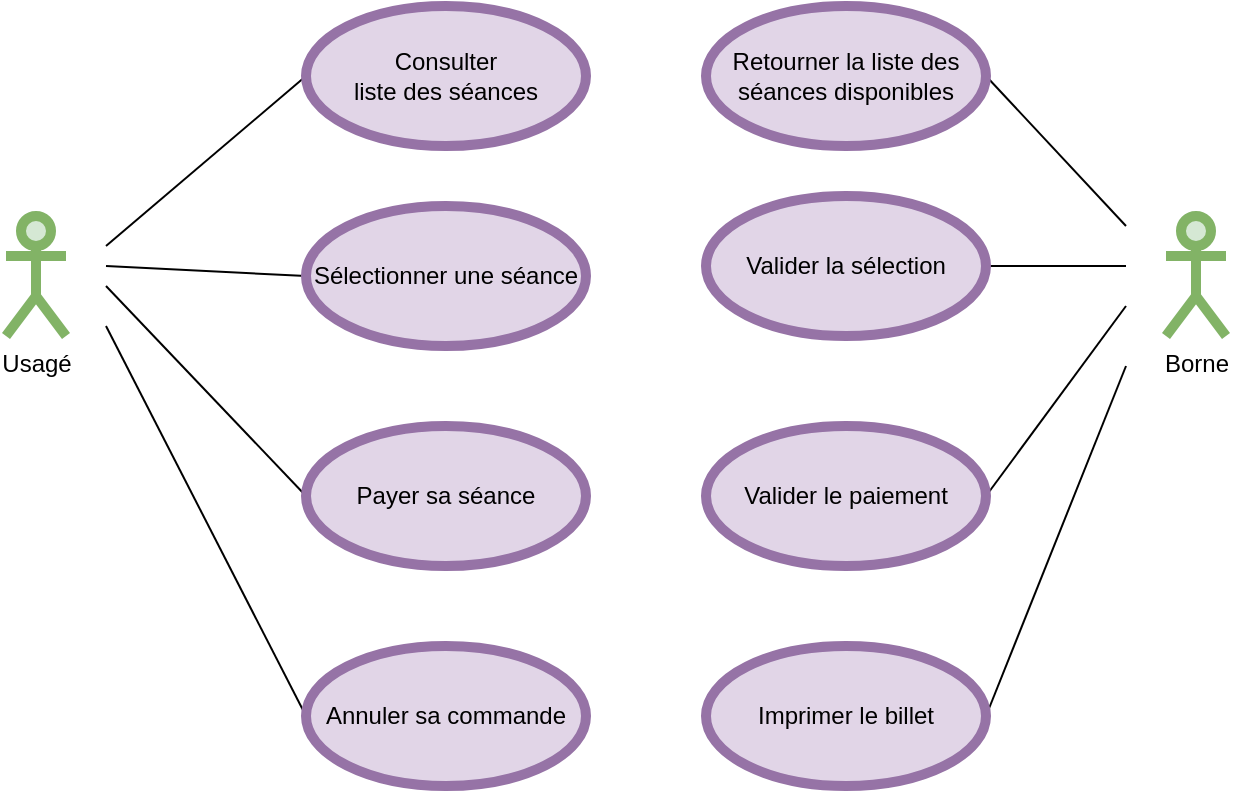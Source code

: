<mxfile version="18.1.3" type="device" pages="3"><diagram id="qSWcqeyX1PY0JCkVZZES" name="Domain"><mxGraphModel dx="1038" dy="579" grid="1" gridSize="10" guides="1" tooltips="1" connect="1" arrows="1" fold="1" page="1" pageScale="1" pageWidth="827" pageHeight="1169" math="0" shadow="0"><root><mxCell id="0"/><mxCell id="1" parent="0"/><mxCell id="cAbYgp_S6bJzklu1fC_D-1" value="Usagé" style="shape=umlActor;verticalLabelPosition=bottom;verticalAlign=top;html=1;fillColor=#d5e8d4;strokeColor=#82b366;strokeWidth=5;" parent="1" vertex="1"><mxGeometry x="140" y="245" width="30" height="60" as="geometry"/></mxCell><mxCell id="1ZliL8_NM9iQM7zesTma-1" style="rounded=0;orthogonalLoop=1;jettySize=auto;html=1;exitX=0;exitY=0.5;exitDx=0;exitDy=0;endArrow=none;endFill=0;strokeColor=#000000;" parent="1" source="cAbYgp_S6bJzklu1fC_D-4" edge="1"><mxGeometry relative="1" as="geometry"><mxPoint x="190" y="260" as="targetPoint"/></mxGeometry></mxCell><mxCell id="cAbYgp_S6bJzklu1fC_D-4" value="Consulter&lt;br&gt;liste des séances" style="ellipse;whiteSpace=wrap;html=1;fillColor=#e1d5e7;strokeColor=#9673a6;strokeWidth=5;" parent="1" vertex="1"><mxGeometry x="290" y="140" width="140" height="70" as="geometry"/></mxCell><mxCell id="1ZliL8_NM9iQM7zesTma-2" style="edgeStyle=none;rounded=0;orthogonalLoop=1;jettySize=auto;html=1;exitX=0;exitY=0.5;exitDx=0;exitDy=0;endArrow=none;endFill=0;strokeColor=#000000;" parent="1" source="cAbYgp_S6bJzklu1fC_D-5" edge="1"><mxGeometry relative="1" as="geometry"><mxPoint x="190" y="270" as="targetPoint"/></mxGeometry></mxCell><mxCell id="cAbYgp_S6bJzklu1fC_D-5" value="Sélectionner une séance" style="ellipse;whiteSpace=wrap;html=1;fillColor=#e1d5e7;strokeColor=#9673a6;strokeWidth=5;" parent="1" vertex="1"><mxGeometry x="290" y="240" width="140" height="70" as="geometry"/></mxCell><mxCell id="1ZliL8_NM9iQM7zesTma-3" style="edgeStyle=none;rounded=0;orthogonalLoop=1;jettySize=auto;html=1;exitX=0;exitY=0.5;exitDx=0;exitDy=0;endArrow=none;endFill=0;strokeColor=#000000;" parent="1" source="cAbYgp_S6bJzklu1fC_D-6" edge="1"><mxGeometry relative="1" as="geometry"><mxPoint x="190" y="280" as="targetPoint"/></mxGeometry></mxCell><mxCell id="cAbYgp_S6bJzklu1fC_D-6" value="Payer sa séance" style="ellipse;whiteSpace=wrap;html=1;fillColor=#e1d5e7;strokeColor=#9673a6;strokeWidth=5;" parent="1" vertex="1"><mxGeometry x="290" y="350" width="140" height="70" as="geometry"/></mxCell><mxCell id="1ZliL8_NM9iQM7zesTma-8" style="edgeStyle=none;rounded=0;orthogonalLoop=1;jettySize=auto;html=1;exitX=1;exitY=0.5;exitDx=0;exitDy=0;endArrow=none;endFill=0;strokeColor=#000000;" parent="1" source="cAbYgp_S6bJzklu1fC_D-8" edge="1"><mxGeometry relative="1" as="geometry"><mxPoint x="700" y="320" as="targetPoint"/></mxGeometry></mxCell><mxCell id="cAbYgp_S6bJzklu1fC_D-8" value="Imprimer le billet" style="ellipse;whiteSpace=wrap;html=1;fillColor=#e1d5e7;strokeColor=#9673a6;strokeWidth=5;" parent="1" vertex="1"><mxGeometry x="490" y="460" width="140" height="70" as="geometry"/></mxCell><mxCell id="cAbYgp_S6bJzklu1fC_D-9" value="Borne" style="shape=umlActor;verticalLabelPosition=bottom;verticalAlign=top;html=1;fillColor=#d5e8d4;strokeColor=#82b366;strokeWidth=5;" parent="1" vertex="1"><mxGeometry x="720" y="245" width="30" height="60" as="geometry"/></mxCell><mxCell id="1ZliL8_NM9iQM7zesTma-7" style="edgeStyle=none;rounded=0;orthogonalLoop=1;jettySize=auto;html=1;exitX=1;exitY=0.5;exitDx=0;exitDy=0;endArrow=none;endFill=0;strokeColor=#000000;" parent="1" source="cAbYgp_S6bJzklu1fC_D-11" edge="1"><mxGeometry relative="1" as="geometry"><mxPoint x="700" y="290" as="targetPoint"/></mxGeometry></mxCell><mxCell id="cAbYgp_S6bJzklu1fC_D-11" value="Valider le paiement" style="ellipse;whiteSpace=wrap;html=1;fillColor=#e1d5e7;strokeColor=#9673a6;strokeWidth=5;" parent="1" vertex="1"><mxGeometry x="490" y="350" width="140" height="70" as="geometry"/></mxCell><mxCell id="1ZliL8_NM9iQM7zesTma-5" style="edgeStyle=none;rounded=0;orthogonalLoop=1;jettySize=auto;html=1;exitX=1;exitY=0.5;exitDx=0;exitDy=0;endArrow=none;endFill=0;strokeColor=#000000;" parent="1" source="cAbYgp_S6bJzklu1fC_D-12" edge="1"><mxGeometry relative="1" as="geometry"><mxPoint x="700" y="250" as="targetPoint"/></mxGeometry></mxCell><mxCell id="cAbYgp_S6bJzklu1fC_D-12" value="Retourner la liste des séances disponibles" style="ellipse;whiteSpace=wrap;html=1;fillColor=#e1d5e7;strokeColor=#9673a6;strokeWidth=5;" parent="1" vertex="1"><mxGeometry x="490" y="140" width="140" height="70" as="geometry"/></mxCell><mxCell id="1ZliL8_NM9iQM7zesTma-6" style="edgeStyle=none;rounded=0;orthogonalLoop=1;jettySize=auto;html=1;exitX=1;exitY=0.5;exitDx=0;exitDy=0;endArrow=none;endFill=0;strokeColor=#000000;" parent="1" source="cAbYgp_S6bJzklu1fC_D-13" edge="1"><mxGeometry relative="1" as="geometry"><mxPoint x="700" y="270" as="targetPoint"/></mxGeometry></mxCell><mxCell id="cAbYgp_S6bJzklu1fC_D-13" value="Valider la sélection" style="ellipse;whiteSpace=wrap;html=1;fillColor=#e1d5e7;strokeColor=#9673a6;strokeWidth=5;" parent="1" vertex="1"><mxGeometry x="490" y="235" width="140" height="70" as="geometry"/></mxCell><mxCell id="1ZliL8_NM9iQM7zesTma-10" style="edgeStyle=none;rounded=0;orthogonalLoop=1;jettySize=auto;html=1;exitX=0;exitY=0.5;exitDx=0;exitDy=0;endArrow=none;endFill=0;strokeColor=#000000;" parent="1" source="1ZliL8_NM9iQM7zesTma-9" edge="1"><mxGeometry relative="1" as="geometry"><mxPoint x="190" y="300" as="targetPoint"/></mxGeometry></mxCell><mxCell id="1ZliL8_NM9iQM7zesTma-9" value="Annuler sa commande" style="ellipse;whiteSpace=wrap;html=1;fillColor=#e1d5e7;strokeColor=#9673a6;strokeWidth=5;" parent="1" vertex="1"><mxGeometry x="290" y="460" width="140" height="70" as="geometry"/></mxCell></root></mxGraphModel></diagram><diagram id="hyN9mnhk2iYmIXHClQbm" name="State Transitions"><mxGraphModel dx="1038" dy="579" grid="1" gridSize="10" guides="1" tooltips="1" connect="1" arrows="1" fold="1" page="1" pageScale="1" pageWidth="827" pageHeight="1169" math="0" shadow="0"><root><mxCell id="Rbtr9FAE1frM3nGYylWH-0"/><mxCell id="Rbtr9FAE1frM3nGYylWH-1" parent="Rbtr9FAE1frM3nGYylWH-0"/><mxCell id="Rbtr9FAE1frM3nGYylWH-2" value="" style="ellipse;html=1;shape=startState;fillColor=#000000;strokeColor=#ff0000;" parent="Rbtr9FAE1frM3nGYylWH-1" vertex="1"><mxGeometry x="220" y="40" width="30" height="30" as="geometry"/></mxCell><mxCell id="Rbtr9FAE1frM3nGYylWH-3" value="DemanderListeSéances" style="edgeStyle=orthogonalEdgeStyle;html=1;verticalAlign=bottom;endArrow=classicThin;endSize=8;strokeColor=#000000;rounded=0;endFill=1;" parent="Rbtr9FAE1frM3nGYylWH-1" source="Rbtr9FAE1frM3nGYylWH-2" edge="1"><mxGeometry relative="1" as="geometry"><mxPoint x="235" y="130" as="targetPoint"/></mxGeometry></mxCell><mxCell id="Rbtr9FAE1frM3nGYylWH-27" style="edgeStyle=orthogonalEdgeStyle;rounded=0;orthogonalLoop=1;jettySize=auto;html=1;exitX=1;exitY=0.5;exitDx=0;exitDy=0;endArrow=classicThin;endFill=1;strokeColor=#000000;" parent="Rbtr9FAE1frM3nGYylWH-1" source="Rbtr9FAE1frM3nGYylWH-5" target="Rbtr9FAE1frM3nGYylWH-23" edge="1"><mxGeometry relative="1" as="geometry"/></mxCell><mxCell id="Rbtr9FAE1frM3nGYylWH-30" value="AnnulerCommande" style="edgeLabel;html=1;align=center;verticalAlign=middle;resizable=0;points=[];" parent="Rbtr9FAE1frM3nGYylWH-27" vertex="1" connectable="0"><mxGeometry x="-0.721" y="-2" relative="1" as="geometry"><mxPoint as="offset"/></mxGeometry></mxCell><mxCell id="Rbtr9FAE1frM3nGYylWH-5" value="Consultée" style="rounded=1;whiteSpace=wrap;html=1;arcSize=40;fontColor=#000000;fillColor=#ffffc0;strokeColor=#ff0000;" parent="Rbtr9FAE1frM3nGYylWH-1" vertex="1"><mxGeometry x="175" y="130" width="120" height="40" as="geometry"/></mxCell><mxCell id="Rbtr9FAE1frM3nGYylWH-6" value="" style="edgeStyle=orthogonalEdgeStyle;html=1;verticalAlign=bottom;endArrow=classicThin;endSize=8;strokeColor=#000000;rounded=0;endFill=1;" parent="Rbtr9FAE1frM3nGYylWH-1" source="Rbtr9FAE1frM3nGYylWH-5" edge="1"><mxGeometry relative="1" as="geometry"><mxPoint x="235" y="230" as="targetPoint"/></mxGeometry></mxCell><mxCell id="Rbtr9FAE1frM3nGYylWH-7" value="SélectionnerSéance" style="edgeLabel;html=1;align=center;verticalAlign=middle;resizable=0;points=[];" parent="Rbtr9FAE1frM3nGYylWH-6" vertex="1" connectable="0"><mxGeometry x="-0.3" y="2" relative="1" as="geometry"><mxPoint as="offset"/></mxGeometry></mxCell><mxCell id="Rbtr9FAE1frM3nGYylWH-13" value="" style="edgeStyle=orthogonalEdgeStyle;rounded=0;orthogonalLoop=1;jettySize=auto;html=1;" parent="Rbtr9FAE1frM3nGYylWH-1" source="Rbtr9FAE1frM3nGYylWH-8" target="Rbtr9FAE1frM3nGYylWH-12" edge="1"><mxGeometry relative="1" as="geometry"/></mxCell><mxCell id="Rbtr9FAE1frM3nGYylWH-15" value="PasserCommande" style="edgeLabel;html=1;align=center;verticalAlign=middle;resizable=0;points=[];" parent="Rbtr9FAE1frM3nGYylWH-13" vertex="1" connectable="0"><mxGeometry x="-0.275" y="-1" relative="1" as="geometry"><mxPoint as="offset"/></mxGeometry></mxCell><mxCell id="Rbtr9FAE1frM3nGYylWH-26" style="edgeStyle=orthogonalEdgeStyle;rounded=0;orthogonalLoop=1;jettySize=auto;html=1;exitX=1;exitY=0.5;exitDx=0;exitDy=0;endArrow=classicThin;endFill=1;strokeColor=#000000;" parent="Rbtr9FAE1frM3nGYylWH-1" source="Rbtr9FAE1frM3nGYylWH-8" target="Rbtr9FAE1frM3nGYylWH-23" edge="1"><mxGeometry relative="1" as="geometry"/></mxCell><mxCell id="Rbtr9FAE1frM3nGYylWH-29" value="AnnulerCommande" style="edgeLabel;html=1;align=center;verticalAlign=middle;resizable=0;points=[];" parent="Rbtr9FAE1frM3nGYylWH-26" vertex="1" connectable="0"><mxGeometry x="-0.673" y="-2" relative="1" as="geometry"><mxPoint as="offset"/></mxGeometry></mxCell><mxCell id="Rbtr9FAE1frM3nGYylWH-8" value="Séance Sélectionnée" style="rounded=1;whiteSpace=wrap;html=1;arcSize=40;fontColor=#000000;fillColor=#ffffc0;strokeColor=#ff0000;" parent="Rbtr9FAE1frM3nGYylWH-1" vertex="1"><mxGeometry x="175" y="230" width="120" height="40" as="geometry"/></mxCell><mxCell id="Rbtr9FAE1frM3nGYylWH-17" value="Valider" style="edgeStyle=orthogonalEdgeStyle;rounded=0;orthogonalLoop=1;jettySize=auto;html=1;endArrow=classicThin;endFill=1;strokeColor=#000000;" parent="Rbtr9FAE1frM3nGYylWH-1" source="Rbtr9FAE1frM3nGYylWH-12" target="Rbtr9FAE1frM3nGYylWH-16" edge="1"><mxGeometry relative="1" as="geometry"/></mxCell><mxCell id="Rbtr9FAE1frM3nGYylWH-25" style="edgeStyle=orthogonalEdgeStyle;rounded=0;orthogonalLoop=1;jettySize=auto;html=1;exitX=1;exitY=0.5;exitDx=0;exitDy=0;endArrow=classicThin;endFill=1;strokeColor=#000000;entryX=0.5;entryY=0;entryDx=0;entryDy=0;" parent="Rbtr9FAE1frM3nGYylWH-1" source="Rbtr9FAE1frM3nGYylWH-12" target="Rbtr9FAE1frM3nGYylWH-23" edge="1"><mxGeometry relative="1" as="geometry"><mxPoint x="500" y="590" as="targetPoint"/></mxGeometry></mxCell><mxCell id="Rbtr9FAE1frM3nGYylWH-28" value="AnnulerCommande" style="edgeLabel;html=1;align=center;verticalAlign=middle;resizable=0;points=[];" parent="Rbtr9FAE1frM3nGYylWH-25" vertex="1" connectable="0"><mxGeometry x="-0.591" y="-1" relative="1" as="geometry"><mxPoint as="offset"/></mxGeometry></mxCell><mxCell id="Rbtr9FAE1frM3nGYylWH-12" value="Billet Sélectionné" style="rounded=1;whiteSpace=wrap;html=1;arcSize=40;fontColor=#000000;fillColor=#ffffc0;strokeColor=#ff0000;" parent="Rbtr9FAE1frM3nGYylWH-1" vertex="1"><mxGeometry x="175" y="350" width="120" height="40" as="geometry"/></mxCell><mxCell id="Rbtr9FAE1frM3nGYylWH-19" value="" style="edgeStyle=orthogonalEdgeStyle;rounded=0;orthogonalLoop=1;jettySize=auto;html=1;endArrow=classicThin;endFill=1;strokeColor=#000000;" parent="Rbtr9FAE1frM3nGYylWH-1" source="Rbtr9FAE1frM3nGYylWH-16" target="Rbtr9FAE1frM3nGYylWH-18" edge="1"><mxGeometry relative="1" as="geometry"/></mxCell><mxCell id="Rbtr9FAE1frM3nGYylWH-20" value="PayerCommande" style="edgeLabel;html=1;align=center;verticalAlign=middle;resizable=0;points=[];" parent="Rbtr9FAE1frM3nGYylWH-19" vertex="1" connectable="0"><mxGeometry x="-0.25" y="-1" relative="1" as="geometry"><mxPoint as="offset"/></mxGeometry></mxCell><mxCell id="Rbtr9FAE1frM3nGYylWH-24" value="AnnulerCommande" style="edgeStyle=orthogonalEdgeStyle;rounded=0;orthogonalLoop=1;jettySize=auto;html=1;exitX=1;exitY=0.5;exitDx=0;exitDy=0;endArrow=classicThin;endFill=1;strokeColor=#000000;" parent="Rbtr9FAE1frM3nGYylWH-1" source="Rbtr9FAE1frM3nGYylWH-16" target="Rbtr9FAE1frM3nGYylWH-23" edge="1"><mxGeometry x="-0.311" relative="1" as="geometry"><mxPoint as="offset"/></mxGeometry></mxCell><mxCell id="Rbtr9FAE1frM3nGYylWH-16" value="Validée" style="rounded=1;whiteSpace=wrap;html=1;arcSize=40;fontColor=#000000;fillColor=#ffffc0;strokeColor=#ff0000;" parent="Rbtr9FAE1frM3nGYylWH-1" vertex="1"><mxGeometry x="175" y="470" width="120" height="40" as="geometry"/></mxCell><mxCell id="fGHWEqzHFvjZ1_uL51X3-1" value="" style="edgeStyle=orthogonalEdgeStyle;rounded=0;orthogonalLoop=1;jettySize=auto;html=1;" parent="Rbtr9FAE1frM3nGYylWH-1" source="Rbtr9FAE1frM3nGYylWH-18" target="fGHWEqzHFvjZ1_uL51X3-0" edge="1"><mxGeometry relative="1" as="geometry"/></mxCell><mxCell id="fGHWEqzHFvjZ1_uL51X3-2" value="ImprimerBillet" style="edgeLabel;html=1;align=center;verticalAlign=middle;resizable=0;points=[];" parent="fGHWEqzHFvjZ1_uL51X3-1" vertex="1" connectable="0"><mxGeometry x="-0.35" y="-3" relative="1" as="geometry"><mxPoint as="offset"/></mxGeometry></mxCell><mxCell id="Rbtr9FAE1frM3nGYylWH-18" value="Payée" style="rounded=1;whiteSpace=wrap;html=1;arcSize=40;fontColor=#000000;fillColor=#ffffc0;strokeColor=#ff0000;" parent="Rbtr9FAE1frM3nGYylWH-1" vertex="1"><mxGeometry x="175" y="590" width="120" height="40" as="geometry"/></mxCell><mxCell id="Rbtr9FAE1frM3nGYylWH-23" value="" style="ellipse;html=1;shape=endState;fillColor=#000000;strokeColor=#ff0000;" parent="Rbtr9FAE1frM3nGYylWH-1" vertex="1"><mxGeometry x="480" y="595" width="30" height="30" as="geometry"/></mxCell><mxCell id="fGHWEqzHFvjZ1_uL51X3-3" style="edgeStyle=orthogonalEdgeStyle;rounded=0;orthogonalLoop=1;jettySize=auto;html=1;exitX=1;exitY=0.5;exitDx=0;exitDy=0;entryX=0.5;entryY=1;entryDx=0;entryDy=0;" parent="Rbtr9FAE1frM3nGYylWH-1" source="fGHWEqzHFvjZ1_uL51X3-0" target="Rbtr9FAE1frM3nGYylWH-23" edge="1"><mxGeometry relative="1" as="geometry"/></mxCell><mxCell id="fGHWEqzHFvjZ1_uL51X3-5" value="Terminer" style="edgeLabel;html=1;align=center;verticalAlign=middle;resizable=0;points=[];" parent="fGHWEqzHFvjZ1_uL51X3-3" vertex="1" connectable="0"><mxGeometry x="-0.272" y="1" relative="1" as="geometry"><mxPoint as="offset"/></mxGeometry></mxCell><mxCell id="fGHWEqzHFvjZ1_uL51X3-0" value="Imprimé" style="rounded=1;whiteSpace=wrap;html=1;arcSize=40;fontColor=#000000;fillColor=#ffffc0;strokeColor=#ff0000;" parent="Rbtr9FAE1frM3nGYylWH-1" vertex="1"><mxGeometry x="175" y="710" width="120" height="40" as="geometry"/></mxCell><mxCell id="fGHWEqzHFvjZ1_uL51X3-4" value="PayerCommande" style="edgeStyle=orthogonalEdgeStyle;rounded=0;orthogonalLoop=1;jettySize=auto;html=1;exitX=1;exitY=0.5;exitDx=0;exitDy=0;entryX=0.5;entryY=0;entryDx=0;entryDy=0;" parent="Rbtr9FAE1frM3nGYylWH-1" source="Rbtr9FAE1frM3nGYylWH-18" target="Rbtr9FAE1frM3nGYylWH-18" edge="1"><mxGeometry relative="1" as="geometry"><Array as="points"><mxPoint x="370" y="610"/><mxPoint x="370" y="570"/><mxPoint x="235" y="570"/></Array></mxGeometry></mxCell></root></mxGraphModel></diagram><diagram id="8zoywSWNw-x_w5I1zYci" name="Class Diagram"><mxGraphModel dx="1038" dy="579" grid="1" gridSize="10" guides="1" tooltips="1" connect="1" arrows="1" fold="1" page="1" pageScale="1" pageWidth="827" pageHeight="1169" math="0" shadow="0"><root><mxCell id="DfB6PvP6KzGTaxmnqBhy-0"/><mxCell id="DfB6PvP6KzGTaxmnqBhy-1" parent="DfB6PvP6KzGTaxmnqBhy-0"/><mxCell id="sYF2WMH-LWW7s0FnEUFm-15" value="" style="edgeStyle=none;rounded=0;orthogonalLoop=1;jettySize=auto;html=1;endArrow=none;endFill=0;strokeColor=#000000;" parent="DfB6PvP6KzGTaxmnqBhy-1" source="sYF2WMH-LWW7s0FnEUFm-4" target="sYF2WMH-LWW7s0FnEUFm-10" edge="1"><mxGeometry relative="1" as="geometry"/></mxCell><mxCell id="sYF2WMH-LWW7s0FnEUFm-4" value="Film" style="swimlane;fontStyle=1;align=center;verticalAlign=top;childLayout=stackLayout;horizontal=1;startSize=26;horizontalStack=0;resizeParent=1;resizeParentMax=0;resizeLast=0;collapsible=1;marginBottom=0;rounded=1;strokeWidth=5;fillColor=#dae8fc;strokeColor=#6c8ebf;" parent="DfB6PvP6KzGTaxmnqBhy-1" vertex="1"><mxGeometry x="362.5" y="170" width="160" height="112" as="geometry"/></mxCell><mxCell id="sYF2WMH-LWW7s0FnEUFm-5" value="+ nom: string" style="text;strokeColor=none;fillColor=none;align=left;verticalAlign=top;spacingLeft=4;spacingRight=4;overflow=hidden;rotatable=0;points=[[0,0.5],[1,0.5]];portConstraint=eastwest;rounded=1;" parent="sYF2WMH-LWW7s0FnEUFm-4" vertex="1"><mxGeometry y="26" width="160" height="26" as="geometry"/></mxCell><mxCell id="sYF2WMH-LWW7s0FnEUFm-8" value="+ affiche: string" style="text;strokeColor=none;fillColor=none;align=left;verticalAlign=top;spacingLeft=4;spacingRight=4;overflow=hidden;rotatable=0;points=[[0,0.5],[1,0.5]];portConstraint=eastwest;rounded=1;" parent="sYF2WMH-LWW7s0FnEUFm-4" vertex="1"><mxGeometry y="52" width="160" height="26" as="geometry"/></mxCell><mxCell id="sYF2WMH-LWW7s0FnEUFm-9" value="+ listeHoraire: Array&lt;Date&gt;" style="text;strokeColor=none;fillColor=none;align=left;verticalAlign=top;spacingLeft=4;spacingRight=4;overflow=hidden;rotatable=0;points=[[0,0.5],[1,0.5]];portConstraint=eastwest;rounded=1;" parent="sYF2WMH-LWW7s0FnEUFm-4" vertex="1"><mxGeometry y="78" width="160" height="26" as="geometry"/></mxCell><mxCell id="sYF2WMH-LWW7s0FnEUFm-6" value="" style="line;strokeWidth=1;fillColor=none;align=left;verticalAlign=middle;spacingTop=-1;spacingLeft=3;spacingRight=3;rotatable=0;labelPosition=right;points=[];portConstraint=eastwest;rounded=1;" parent="sYF2WMH-LWW7s0FnEUFm-4" vertex="1"><mxGeometry y="104" width="160" height="8" as="geometry"/></mxCell><mxCell id="sYF2WMH-LWW7s0FnEUFm-10" value="Borne" style="swimlane;fontStyle=1;align=center;verticalAlign=top;childLayout=stackLayout;horizontal=1;startSize=26;horizontalStack=0;resizeParent=1;resizeParentMax=0;resizeLast=0;collapsible=1;marginBottom=0;rounded=1;strokeWidth=5;fillColor=#dae8fc;strokeColor=#6c8ebf;" parent="DfB6PvP6KzGTaxmnqBhy-1" vertex="1"><mxGeometry x="285" y="392" width="315" height="294" as="geometry"/></mxCell><mxCell id="sYF2WMH-LWW7s0FnEUFm-11" value="+ ListeSeance: Array&lt;Film&gt;" style="text;strokeColor=none;fillColor=none;align=left;verticalAlign=top;spacingLeft=4;spacingRight=4;overflow=hidden;rotatable=0;points=[[0,0.5],[1,0.5]];portConstraint=eastwest;rounded=1;" parent="sYF2WMH-LWW7s0FnEUFm-10" vertex="1"><mxGeometry y="26" width="315" height="26" as="geometry"/></mxCell><mxCell id="sYF2WMH-LWW7s0FnEUFm-19" value="+ SeanceSelectionnee: Film" style="text;strokeColor=none;fillColor=none;align=left;verticalAlign=top;spacingLeft=4;spacingRight=4;overflow=hidden;rotatable=0;points=[[0,0.5],[1,0.5]];portConstraint=eastwest;rounded=1;" parent="sYF2WMH-LWW7s0FnEUFm-10" vertex="1"><mxGeometry y="52" width="315" height="26" as="geometry"/></mxCell><mxCell id="sYF2WMH-LWW7s0FnEUFm-20" value="+ BilletsSelectionnes: Array&lt;Billet&gt;" style="text;strokeColor=none;fillColor=none;align=left;verticalAlign=top;spacingLeft=4;spacingRight=4;overflow=hidden;rotatable=0;points=[[0,0.5],[1,0.5]];portConstraint=eastwest;rounded=1;" parent="sYF2WMH-LWW7s0FnEUFm-10" vertex="1"><mxGeometry y="78" width="315" height="26" as="geometry"/></mxCell><mxCell id="sYF2WMH-LWW7s0FnEUFm-14" value="" style="line;strokeWidth=1;fillColor=none;align=left;verticalAlign=middle;spacingTop=-1;spacingLeft=3;spacingRight=3;rotatable=0;labelPosition=right;points=[];portConstraint=eastwest;rounded=1;" parent="sYF2WMH-LWW7s0FnEUFm-10" vertex="1"><mxGeometry y="104" width="315" height="8" as="geometry"/></mxCell><mxCell id="sYF2WMH-LWW7s0FnEUFm-16" value="+ ConsulterSéances(): Array&lt;Film&gt;" style="text;strokeColor=none;fillColor=none;align=left;verticalAlign=top;spacingLeft=4;spacingRight=4;overflow=hidden;rotatable=0;points=[[0,0.5],[1,0.5]];portConstraint=eastwest;rounded=1;" parent="sYF2WMH-LWW7s0FnEUFm-10" vertex="1"><mxGeometry y="112" width="315" height="26" as="geometry"/></mxCell><mxCell id="sYF2WMH-LWW7s0FnEUFm-17" value="+ SelectionnerSéance(Film film, Date horaire): boolean" style="text;strokeColor=none;fillColor=none;align=left;verticalAlign=top;spacingLeft=4;spacingRight=4;overflow=hidden;rotatable=0;points=[[0,0.5],[1,0.5]];portConstraint=eastwest;rounded=1;" parent="sYF2WMH-LWW7s0FnEUFm-10" vertex="1"><mxGeometry y="138" width="315" height="26" as="geometry"/></mxCell><mxCell id="sYF2WMH-LWW7s0FnEUFm-34" value="+ SelectionnerBillets(Array&lt;Billet&gt; billets): boolean" style="text;strokeColor=none;fillColor=none;align=left;verticalAlign=top;spacingLeft=4;spacingRight=4;overflow=hidden;rotatable=0;points=[[0,0.5],[1,0.5]];portConstraint=eastwest;rounded=1;" parent="sYF2WMH-LWW7s0FnEUFm-10" vertex="1"><mxGeometry y="164" width="315" height="26" as="geometry"/></mxCell><mxCell id="sYF2WMH-LWW7s0FnEUFm-18" value="+ Valider(): boolean" style="text;strokeColor=none;fillColor=none;align=left;verticalAlign=top;spacingLeft=4;spacingRight=4;overflow=hidden;rotatable=0;points=[[0,0.5],[1,0.5]];portConstraint=eastwest;rounded=1;" parent="sYF2WMH-LWW7s0FnEUFm-10" vertex="1"><mxGeometry y="190" width="315" height="26" as="geometry"/></mxCell><mxCell id="uIM1jU9kfVC_97oxxXco-2" value="+ AnnulerCommande(): void" style="text;strokeColor=none;fillColor=none;align=left;verticalAlign=top;spacingLeft=4;spacingRight=4;overflow=hidden;rotatable=0;points=[[0,0.5],[1,0.5]];portConstraint=eastwest;rounded=1;" parent="sYF2WMH-LWW7s0FnEUFm-10" vertex="1"><mxGeometry y="216" width="315" height="26" as="geometry"/></mxCell><mxCell id="uIM1jU9kfVC_97oxxXco-0" value="+ Payer(Number somme): (boolean, Number)" style="text;strokeColor=none;fillColor=none;align=left;verticalAlign=top;spacingLeft=4;spacingRight=4;overflow=hidden;rotatable=0;points=[[0,0.5],[1,0.5]];portConstraint=eastwest;rounded=1;" parent="sYF2WMH-LWW7s0FnEUFm-10" vertex="1"><mxGeometry y="242" width="315" height="26" as="geometry"/></mxCell><mxCell id="uIM1jU9kfVC_97oxxXco-1" value="+ Imprimer(boolean): boolean" style="text;strokeColor=none;fillColor=none;align=left;verticalAlign=top;spacingLeft=4;spacingRight=4;overflow=hidden;rotatable=0;points=[[0,0.5],[1,0.5]];portConstraint=eastwest;rounded=1;" parent="sYF2WMH-LWW7s0FnEUFm-10" vertex="1"><mxGeometry y="268" width="315" height="26" as="geometry"/></mxCell><mxCell id="sYF2WMH-LWW7s0FnEUFm-26" style="edgeStyle=none;rounded=0;orthogonalLoop=1;jettySize=auto;html=1;endArrow=none;endFill=0;strokeColor=#000000;" parent="DfB6PvP6KzGTaxmnqBhy-1" source="sYF2WMH-LWW7s0FnEUFm-21" target="sYF2WMH-LWW7s0FnEUFm-28" edge="1"><mxGeometry relative="1" as="geometry"/></mxCell><mxCell id="sYF2WMH-LWW7s0FnEUFm-21" value="TypeBillet" style="swimlane;fontStyle=1;align=center;verticalAlign=top;childLayout=stackLayout;horizontal=1;startSize=26;horizontalStack=0;resizeParent=1;resizeParentMax=0;resizeLast=0;collapsible=1;marginBottom=0;rounded=1;strokeWidth=5;fillColor=#dae8fc;strokeColor=#6c8ebf;" parent="DfB6PvP6KzGTaxmnqBhy-1" vertex="1"><mxGeometry x="20" y="331" width="160" height="112" as="geometry"/></mxCell><mxCell id="sYF2WMH-LWW7s0FnEUFm-22" value="+ PleinTarif" style="text;strokeColor=none;fillColor=none;align=left;verticalAlign=top;spacingLeft=4;spacingRight=4;overflow=hidden;rotatable=0;points=[[0,0.5],[1,0.5]];portConstraint=eastwest;rounded=1;" parent="sYF2WMH-LWW7s0FnEUFm-21" vertex="1"><mxGeometry y="26" width="160" height="26" as="geometry"/></mxCell><mxCell id="sYF2WMH-LWW7s0FnEUFm-23" value="+ Etudiant" style="text;strokeColor=none;fillColor=none;align=left;verticalAlign=top;spacingLeft=4;spacingRight=4;overflow=hidden;rotatable=0;points=[[0,0.5],[1,0.5]];portConstraint=eastwest;rounded=1;" parent="sYF2WMH-LWW7s0FnEUFm-21" vertex="1"><mxGeometry y="52" width="160" height="26" as="geometry"/></mxCell><mxCell id="sYF2WMH-LWW7s0FnEUFm-24" value="+ UnderAge" style="text;strokeColor=none;fillColor=none;align=left;verticalAlign=top;spacingLeft=4;spacingRight=4;overflow=hidden;rotatable=0;points=[[0,0.5],[1,0.5]];portConstraint=eastwest;rounded=1;" parent="sYF2WMH-LWW7s0FnEUFm-21" vertex="1"><mxGeometry y="78" width="160" height="26" as="geometry"/></mxCell><mxCell id="sYF2WMH-LWW7s0FnEUFm-25" value="" style="line;strokeWidth=1;fillColor=none;align=left;verticalAlign=middle;spacingTop=-1;spacingLeft=3;spacingRight=3;rotatable=0;labelPosition=right;points=[];portConstraint=eastwest;rounded=1;" parent="sYF2WMH-LWW7s0FnEUFm-21" vertex="1"><mxGeometry y="104" width="160" height="8" as="geometry"/></mxCell><mxCell id="sYF2WMH-LWW7s0FnEUFm-33" style="edgeStyle=none;rounded=0;orthogonalLoop=1;jettySize=auto;html=1;exitX=0.994;exitY=0.161;exitDx=0;exitDy=0;endArrow=none;endFill=0;strokeColor=#000000;exitPerimeter=0;" parent="DfB6PvP6KzGTaxmnqBhy-1" source="sYF2WMH-LWW7s0FnEUFm-28" target="sYF2WMH-LWW7s0FnEUFm-10" edge="1"><mxGeometry relative="1" as="geometry"><mxPoint x="280" y="430" as="targetPoint"/></mxGeometry></mxCell><mxCell id="sYF2WMH-LWW7s0FnEUFm-28" value="Billet" style="swimlane;fontStyle=1;align=center;verticalAlign=top;childLayout=stackLayout;horizontal=1;startSize=26;horizontalStack=0;resizeParent=1;resizeParentMax=0;resizeLast=0;collapsible=1;marginBottom=0;rounded=1;strokeWidth=5;fillColor=#dae8fc;strokeColor=#6c8ebf;" parent="DfB6PvP6KzGTaxmnqBhy-1" vertex="1"><mxGeometry x="20" y="530" width="160" height="60" as="geometry"/></mxCell><mxCell id="sYF2WMH-LWW7s0FnEUFm-29" value="+ Type: TypeBillet" style="text;strokeColor=none;fillColor=none;align=left;verticalAlign=top;spacingLeft=4;spacingRight=4;overflow=hidden;rotatable=0;points=[[0,0.5],[1,0.5]];portConstraint=eastwest;rounded=1;" parent="sYF2WMH-LWW7s0FnEUFm-28" vertex="1"><mxGeometry y="26" width="160" height="26" as="geometry"/></mxCell><mxCell id="sYF2WMH-LWW7s0FnEUFm-32" value="" style="line;strokeWidth=1;fillColor=none;align=left;verticalAlign=middle;spacingTop=-1;spacingLeft=3;spacingRight=3;rotatable=0;labelPosition=right;points=[];portConstraint=eastwest;rounded=1;" parent="sYF2WMH-LWW7s0FnEUFm-28" vertex="1"><mxGeometry y="52" width="160" height="8" as="geometry"/></mxCell><mxCell id="R4aSIgu_xl8nNLYtFsup-1" value="*" style="text;html=1;align=center;verticalAlign=middle;resizable=0;points=[];autosize=1;strokeColor=none;fillColor=none;" vertex="1" parent="DfB6PvP6KzGTaxmnqBhy-1"><mxGeometry x="450" y="290" width="20" height="20" as="geometry"/></mxCell><mxCell id="R4aSIgu_xl8nNLYtFsup-2" value="*" style="text;html=1;align=center;verticalAlign=middle;resizable=0;points=[];autosize=1;strokeColor=none;fillColor=none;" vertex="1" parent="DfB6PvP6KzGTaxmnqBhy-1"><mxGeometry x="450" y="360" width="20" height="20" as="geometry"/></mxCell><mxCell id="R4aSIgu_xl8nNLYtFsup-3" value="1" style="text;html=1;align=center;verticalAlign=middle;resizable=0;points=[];autosize=1;strokeColor=none;fillColor=none;" vertex="1" parent="DfB6PvP6KzGTaxmnqBhy-1"><mxGeometry x="260" y="520" width="20" height="20" as="geometry"/></mxCell><mxCell id="R4aSIgu_xl8nNLYtFsup-8" value="*" style="text;html=1;align=center;verticalAlign=middle;resizable=0;points=[];autosize=1;strokeColor=none;fillColor=none;" vertex="1" parent="DfB6PvP6KzGTaxmnqBhy-1"><mxGeometry x="180" y="520" width="20" height="20" as="geometry"/></mxCell><mxCell id="R4aSIgu_xl8nNLYtFsup-11" value="1" style="text;html=1;align=center;verticalAlign=middle;resizable=0;points=[];autosize=1;strokeColor=none;fillColor=none;" vertex="1" parent="DfB6PvP6KzGTaxmnqBhy-1"><mxGeometry x="110" y="450" width="20" height="20" as="geometry"/></mxCell><mxCell id="R4aSIgu_xl8nNLYtFsup-12" value="*" style="text;html=1;align=center;verticalAlign=middle;resizable=0;points=[];autosize=1;strokeColor=none;fillColor=none;" vertex="1" parent="DfB6PvP6KzGTaxmnqBhy-1"><mxGeometry x="110" y="500" width="20" height="20" as="geometry"/></mxCell></root></mxGraphModel></diagram></mxfile>